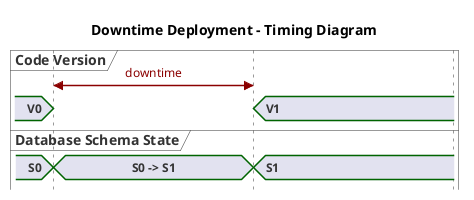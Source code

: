 @startuml
Title Downtime Deployment - Timing Diagram
hide time-axis
concise "Code Version" as code
concise "Database Schema State" as db_state
scale 10 as 200 pixels

code is "V0"
db_state is "S0"

@code
10 is {hidden}
20 is "V1"
code@10 <-> @20 : downtime

@db_state

10 is "S0 -> S1"
20 is "S1"

@enduml
